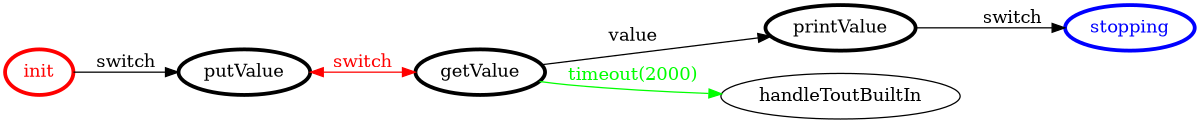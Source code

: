 /*
*
* A GraphViz DOT FSM description 
* Please use a GraphViz visualizer (like http://www.webgraphviz.com)
*  
*/

digraph finite_state_machine {
	rankdir=LR
	size="8,5"
	
	init [ color = red ][ fontcolor = red ][ penwidth = 3 ]
	getValue [ color = black ][ fontcolor = black ][ penwidth = 3 ]
	putValue [ color = black ][ fontcolor = black ][ penwidth = 3 ]
	printValue [ color = black ][ fontcolor = black ][ penwidth = 3 ]
	stopping [ color = blue ][ fontcolor = blue ][ penwidth = 3 ]
	
	getValue -> printValue [ label = "value" ][ color = black ][ fontcolor = black ]
	getValue -> handleToutBuiltIn [ label = "timeout(2000)" ][ color = green ][ fontcolor = green ]
	init -> putValue [ label = "switch" ][ color = black ][ fontcolor = black ]
	printValue -> stopping [ label = "switch" ][ color = black ][ fontcolor = black ]
	putValue -> getValue [ label = "switch" ][ color = red ][ fontcolor = red ][ dir = both ]
}
